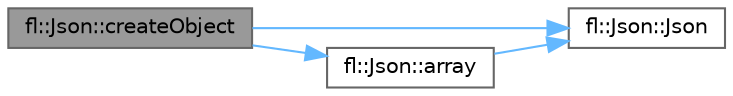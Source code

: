 digraph "fl::Json::createObject"
{
 // INTERACTIVE_SVG=YES
 // LATEX_PDF_SIZE
  bgcolor="transparent";
  edge [fontname=Helvetica,fontsize=10,labelfontname=Helvetica,labelfontsize=10];
  node [fontname=Helvetica,fontsize=10,shape=box,height=0.2,width=0.4];
  rankdir="LR";
  Node1 [id="Node000001",label="fl::Json::createObject",height=0.2,width=0.4,color="gray40", fillcolor="grey60", style="filled", fontcolor="black",tooltip=" "];
  Node1 -> Node2 [id="edge1_Node000001_Node000002",color="steelblue1",style="solid",tooltip=" "];
  Node2 [id="Node000002",label="fl::Json::Json",height=0.2,width=0.4,color="grey40", fillcolor="white", style="filled",URL="$d4/d13/classfl_1_1_json_a91ccda816a6cc752c1ce0379579ab2f7.html#a91ccda816a6cc752c1ce0379579ab2f7",tooltip=" "];
  Node1 -> Node3 [id="edge2_Node000001_Node000003",color="steelblue1",style="solid",tooltip=" "];
  Node3 [id="Node000003",label="fl::Json::array",height=0.2,width=0.4,color="grey40", fillcolor="white", style="filled",URL="$d4/d13/classfl_1_1_json_ab581af4715e0e3d6dcc7c890a168b873.html#ab581af4715e0e3d6dcc7c890a168b873",tooltip=" "];
  Node3 -> Node2 [id="edge3_Node000003_Node000002",color="steelblue1",style="solid",tooltip=" "];
}
